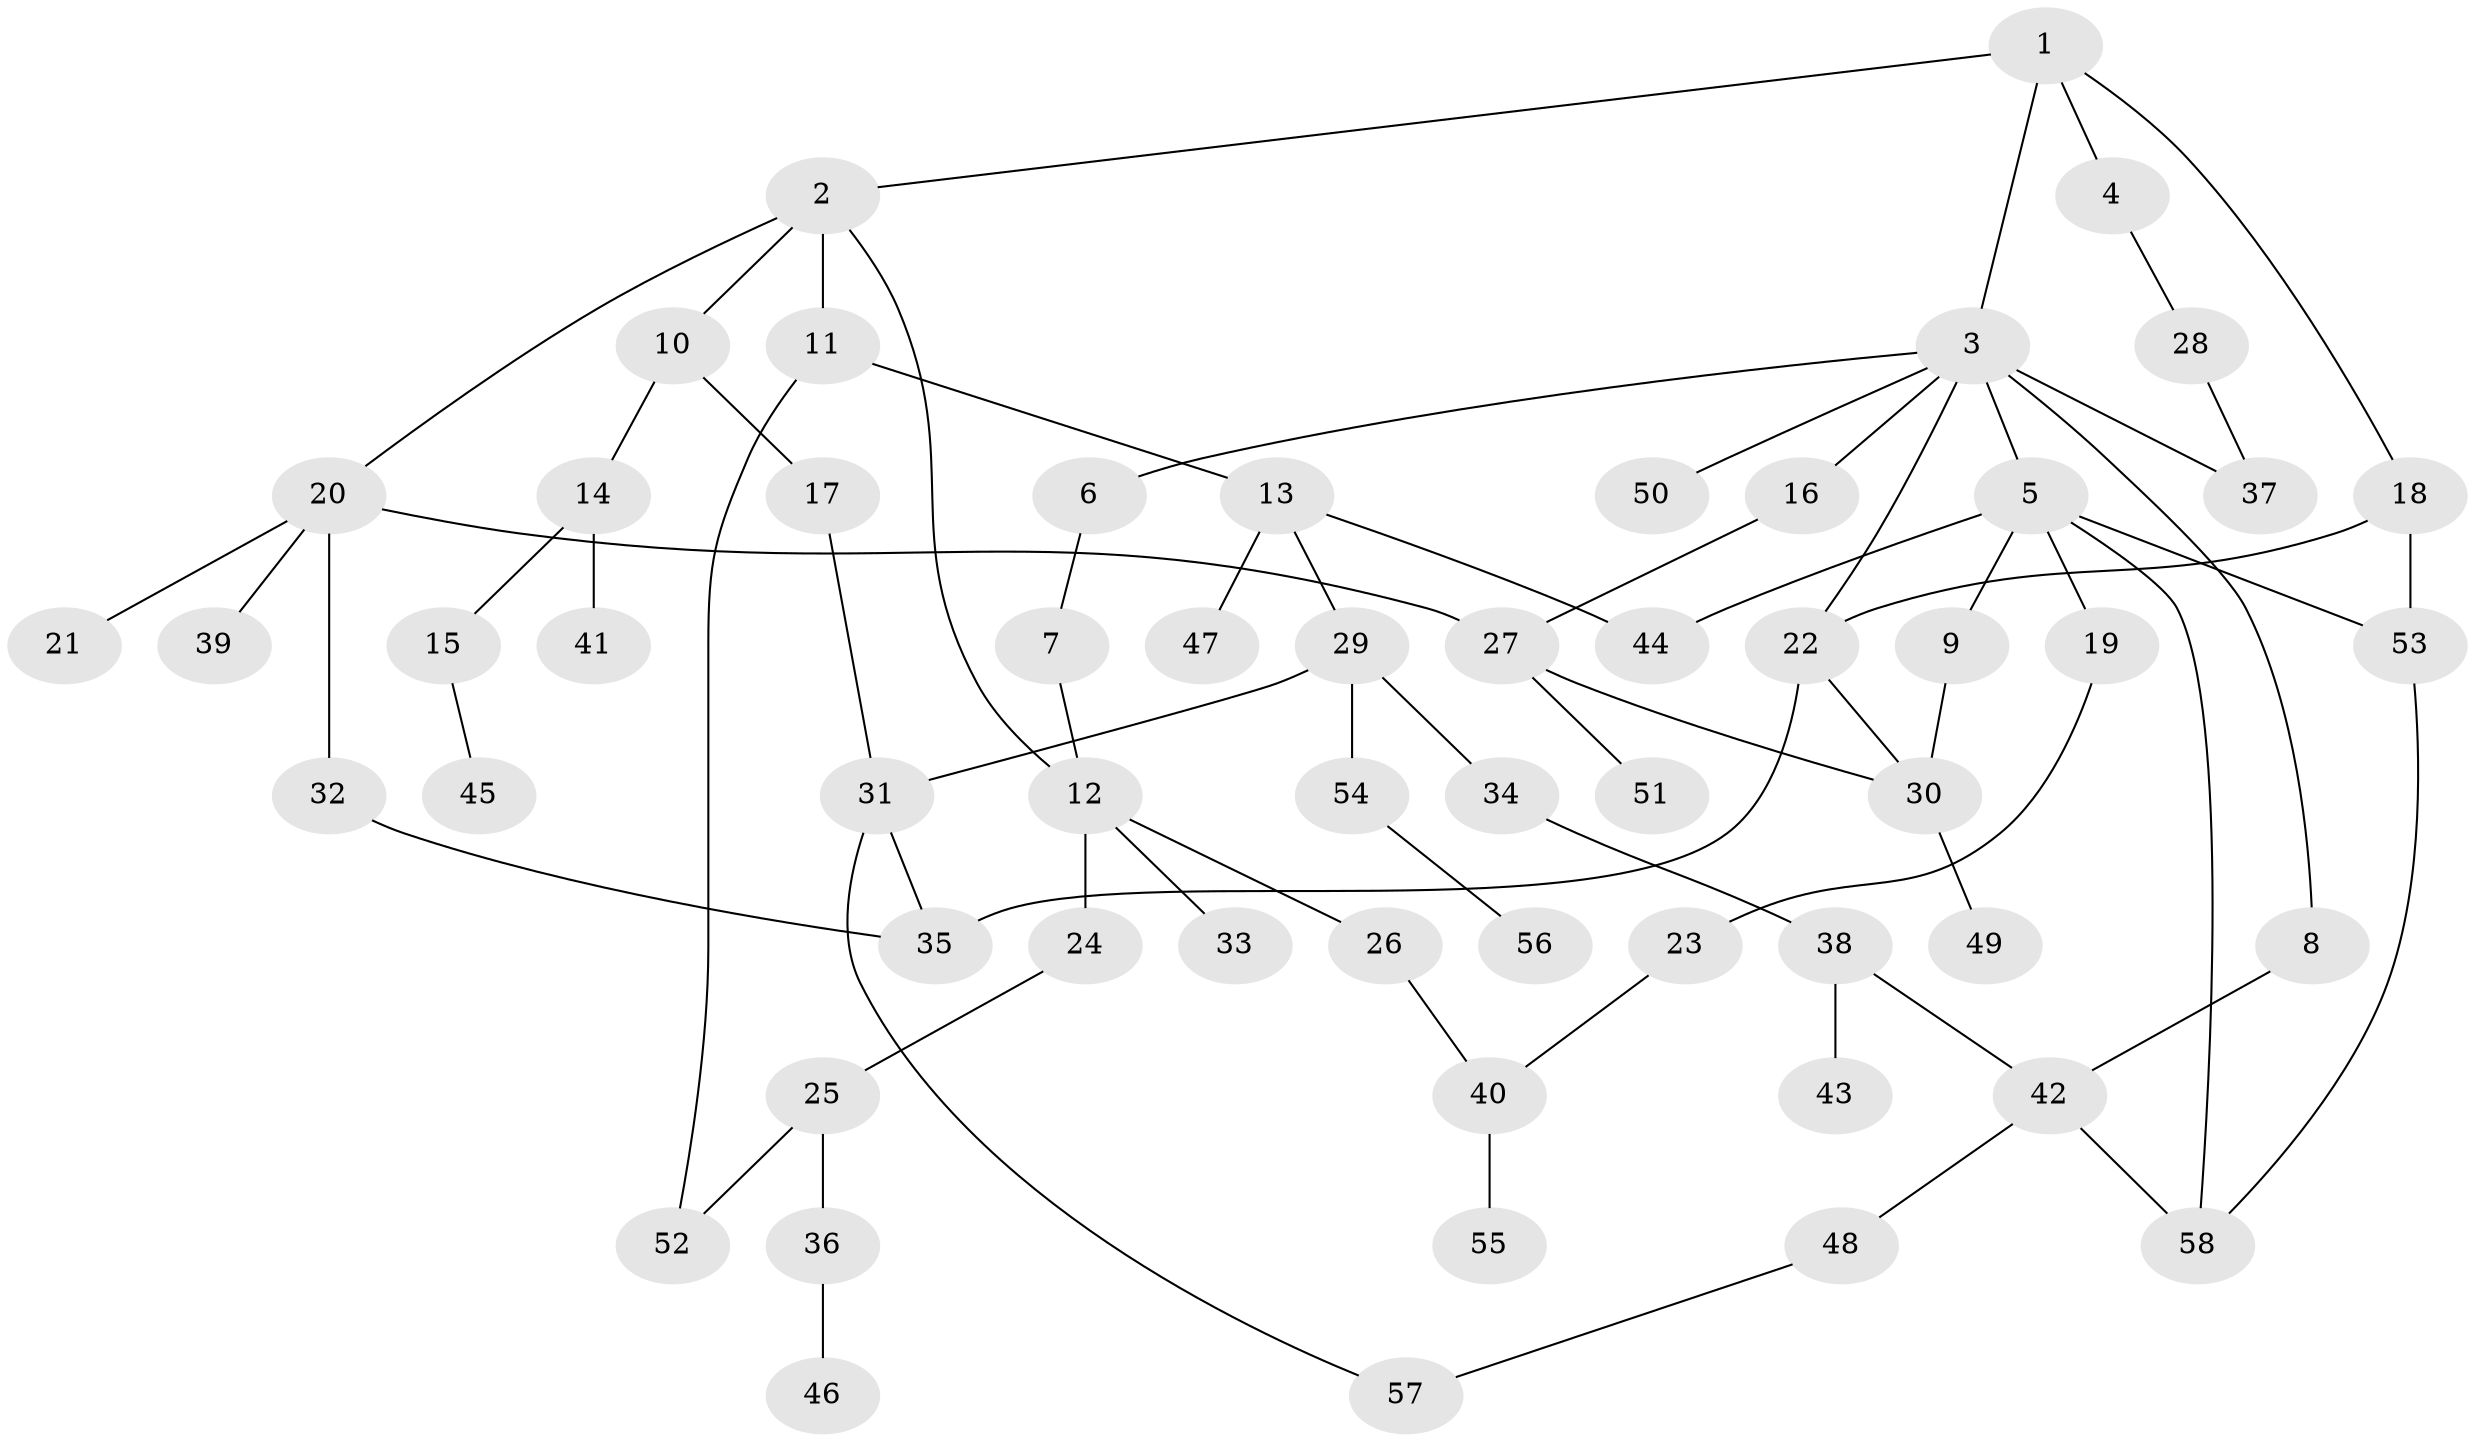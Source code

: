 // coarse degree distribution, {9: 0.024390243902439025, 5: 0.07317073170731707, 3: 0.17073170731707318, 2: 0.36585365853658536, 6: 0.024390243902439025, 4: 0.12195121951219512, 1: 0.21951219512195122}
// Generated by graph-tools (version 1.1) at 2025/49/03/04/25 22:49:05]
// undirected, 58 vertices, 74 edges
graph export_dot {
  node [color=gray90,style=filled];
  1;
  2;
  3;
  4;
  5;
  6;
  7;
  8;
  9;
  10;
  11;
  12;
  13;
  14;
  15;
  16;
  17;
  18;
  19;
  20;
  21;
  22;
  23;
  24;
  25;
  26;
  27;
  28;
  29;
  30;
  31;
  32;
  33;
  34;
  35;
  36;
  37;
  38;
  39;
  40;
  41;
  42;
  43;
  44;
  45;
  46;
  47;
  48;
  49;
  50;
  51;
  52;
  53;
  54;
  55;
  56;
  57;
  58;
  1 -- 2;
  1 -- 3;
  1 -- 4;
  1 -- 18;
  2 -- 10;
  2 -- 11;
  2 -- 20;
  2 -- 12;
  3 -- 5;
  3 -- 6;
  3 -- 8;
  3 -- 16;
  3 -- 22;
  3 -- 37;
  3 -- 50;
  4 -- 28;
  5 -- 9;
  5 -- 19;
  5 -- 53;
  5 -- 58;
  5 -- 44;
  6 -- 7;
  7 -- 12;
  8 -- 42;
  9 -- 30;
  10 -- 14;
  10 -- 17;
  11 -- 13;
  11 -- 52;
  12 -- 24;
  12 -- 26;
  12 -- 33;
  13 -- 29;
  13 -- 44;
  13 -- 47;
  14 -- 15;
  14 -- 41;
  15 -- 45;
  16 -- 27;
  17 -- 31;
  18 -- 53;
  18 -- 22;
  19 -- 23;
  20 -- 21;
  20 -- 27;
  20 -- 32;
  20 -- 39;
  22 -- 35;
  22 -- 30;
  23 -- 40;
  24 -- 25;
  25 -- 36;
  25 -- 52;
  26 -- 40;
  27 -- 30;
  27 -- 51;
  28 -- 37;
  29 -- 34;
  29 -- 54;
  29 -- 31;
  30 -- 49;
  31 -- 57;
  31 -- 35;
  32 -- 35;
  34 -- 38;
  36 -- 46;
  38 -- 43;
  38 -- 42;
  40 -- 55;
  42 -- 48;
  42 -- 58;
  48 -- 57;
  53 -- 58;
  54 -- 56;
}
